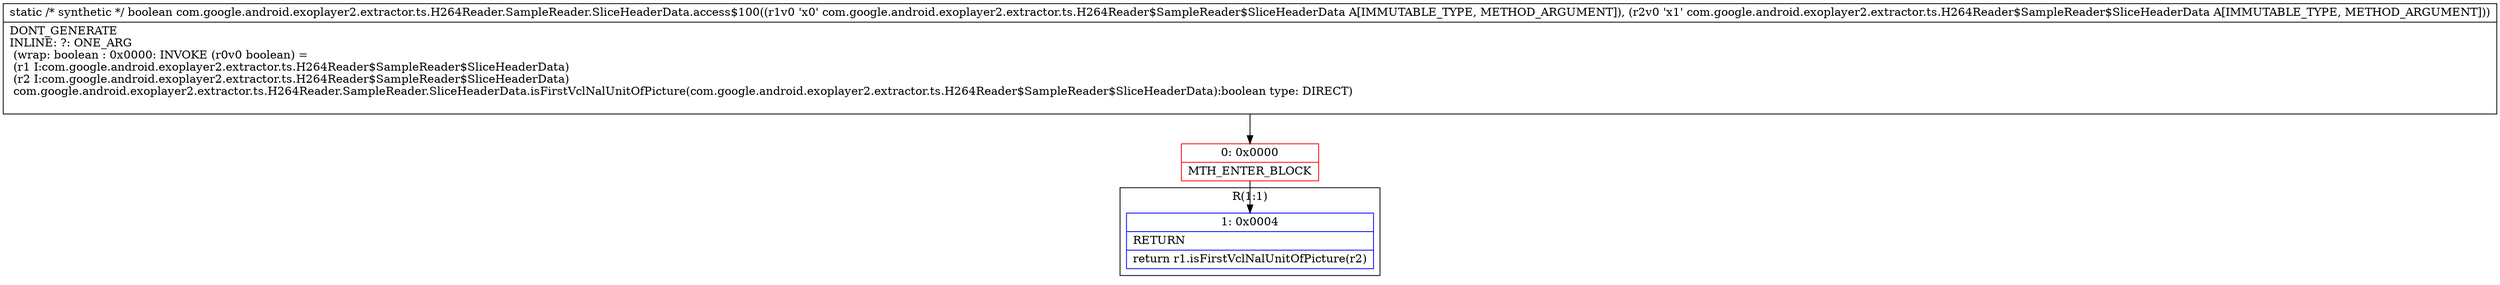 digraph "CFG forcom.google.android.exoplayer2.extractor.ts.H264Reader.SampleReader.SliceHeaderData.access$100(Lcom\/google\/android\/exoplayer2\/extractor\/ts\/H264Reader$SampleReader$SliceHeaderData;Lcom\/google\/android\/exoplayer2\/extractor\/ts\/H264Reader$SampleReader$SliceHeaderData;)Z" {
subgraph cluster_Region_990742037 {
label = "R(1:1)";
node [shape=record,color=blue];
Node_1 [shape=record,label="{1\:\ 0x0004|RETURN\l|return r1.isFirstVclNalUnitOfPicture(r2)\l}"];
}
Node_0 [shape=record,color=red,label="{0\:\ 0x0000|MTH_ENTER_BLOCK\l}"];
MethodNode[shape=record,label="{static \/* synthetic *\/ boolean com.google.android.exoplayer2.extractor.ts.H264Reader.SampleReader.SliceHeaderData.access$100((r1v0 'x0' com.google.android.exoplayer2.extractor.ts.H264Reader$SampleReader$SliceHeaderData A[IMMUTABLE_TYPE, METHOD_ARGUMENT]), (r2v0 'x1' com.google.android.exoplayer2.extractor.ts.H264Reader$SampleReader$SliceHeaderData A[IMMUTABLE_TYPE, METHOD_ARGUMENT]))  | DONT_GENERATE\lINLINE: ?: ONE_ARG  \l  (wrap: boolean : 0x0000: INVOKE  (r0v0 boolean) = \l  (r1 I:com.google.android.exoplayer2.extractor.ts.H264Reader$SampleReader$SliceHeaderData)\l  (r2 I:com.google.android.exoplayer2.extractor.ts.H264Reader$SampleReader$SliceHeaderData)\l com.google.android.exoplayer2.extractor.ts.H264Reader.SampleReader.SliceHeaderData.isFirstVclNalUnitOfPicture(com.google.android.exoplayer2.extractor.ts.H264Reader$SampleReader$SliceHeaderData):boolean type: DIRECT)\l\l}"];
MethodNode -> Node_0;
Node_0 -> Node_1;
}

